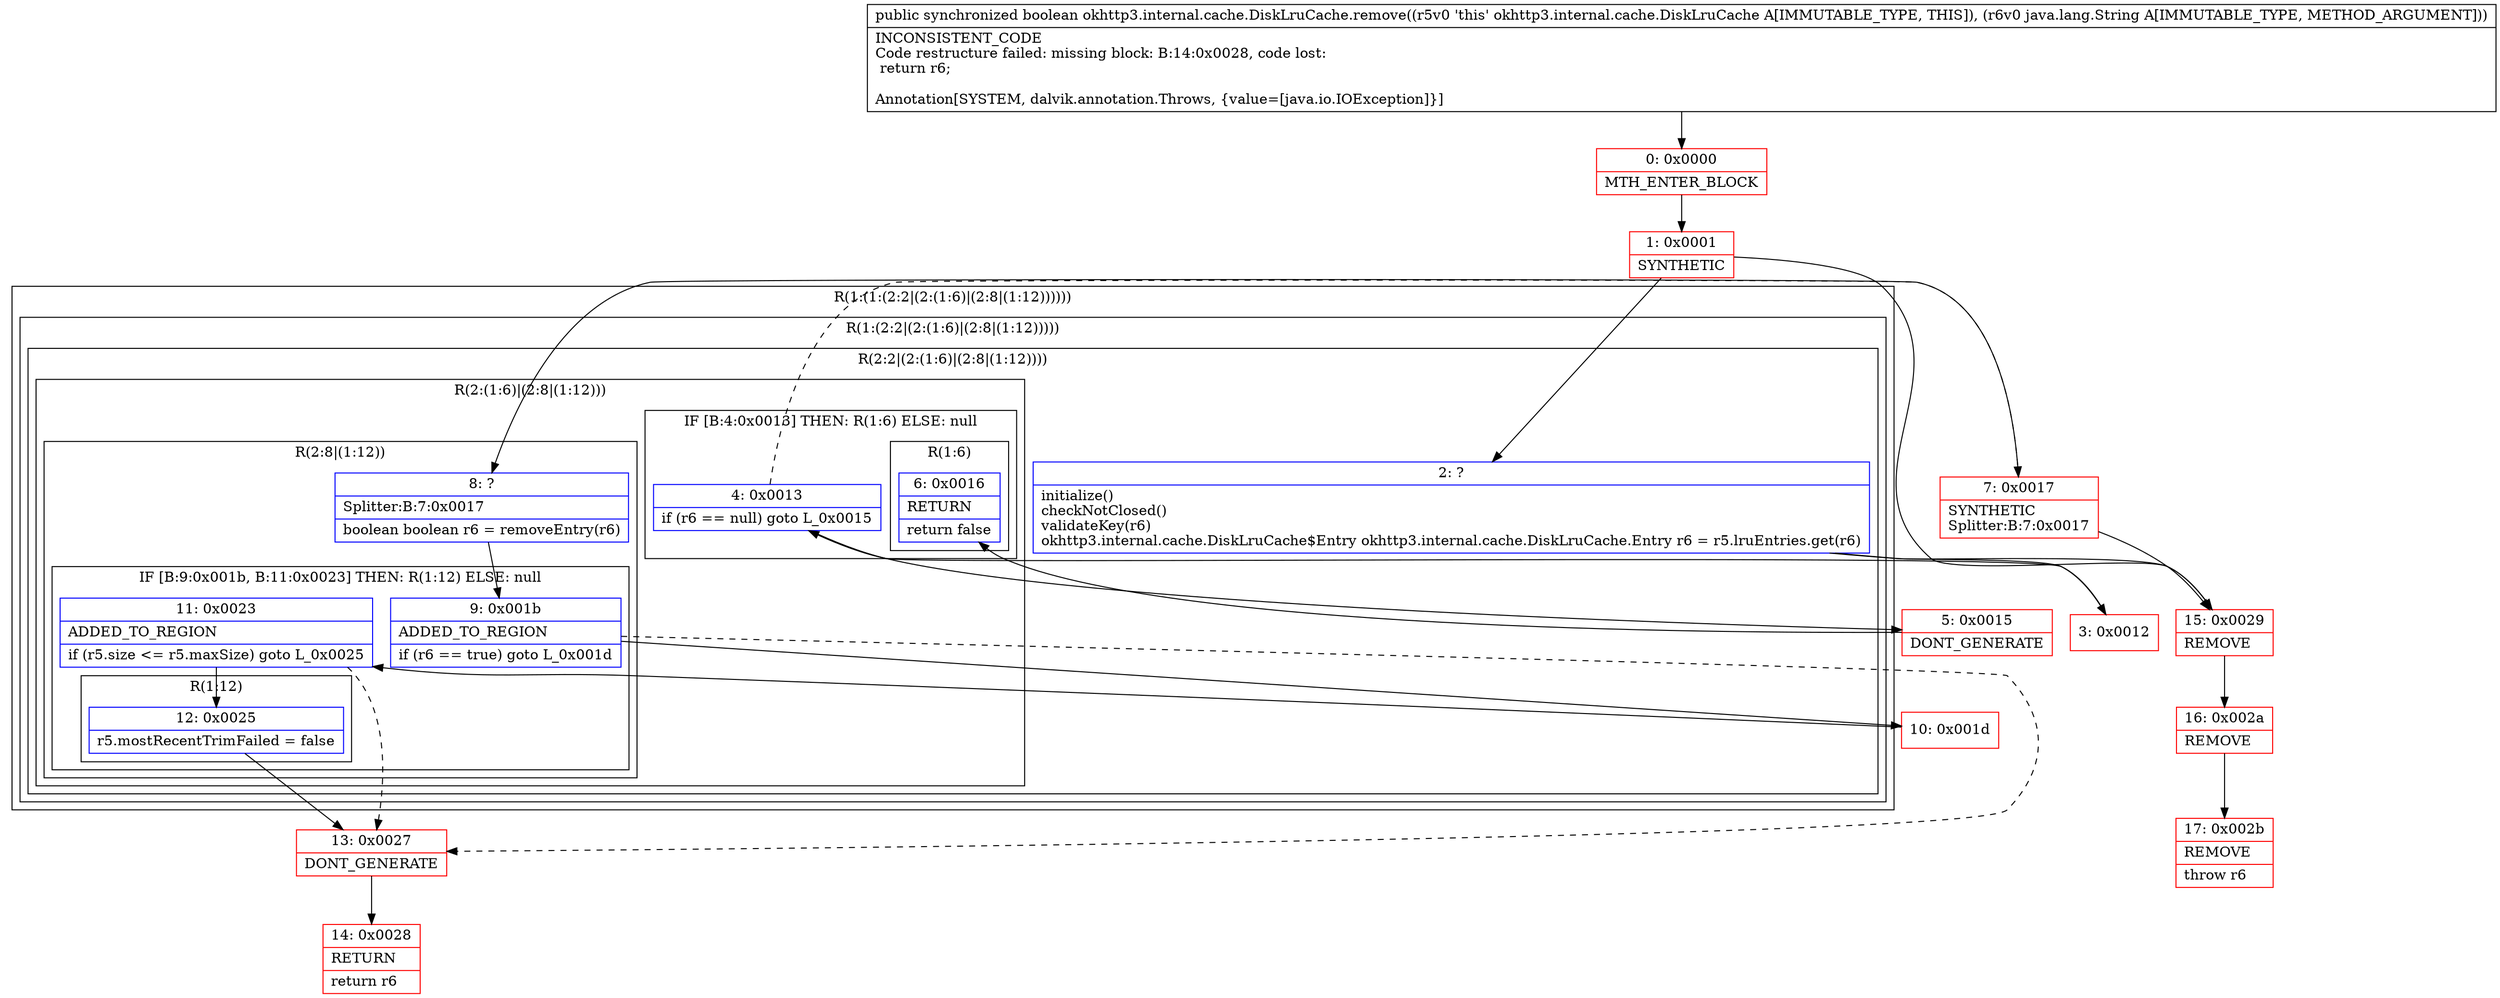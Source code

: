 digraph "CFG forokhttp3.internal.cache.DiskLruCache.remove(Ljava\/lang\/String;)Z" {
subgraph cluster_Region_1059750412 {
label = "R(1:(1:(2:2|(2:(1:6)|(2:8|(1:12))))))";
node [shape=record,color=blue];
subgraph cluster_Region_653268583 {
label = "R(1:(2:2|(2:(1:6)|(2:8|(1:12)))))";
node [shape=record,color=blue];
subgraph cluster_Region_650006649 {
label = "R(2:2|(2:(1:6)|(2:8|(1:12))))";
node [shape=record,color=blue];
Node_2 [shape=record,label="{2\:\ ?|initialize()\lcheckNotClosed()\lvalidateKey(r6)\lokhttp3.internal.cache.DiskLruCache$Entry okhttp3.internal.cache.DiskLruCache.Entry r6 = r5.lruEntries.get(r6)\l}"];
subgraph cluster_Region_2109885222 {
label = "R(2:(1:6)|(2:8|(1:12)))";
node [shape=record,color=blue];
subgraph cluster_IfRegion_1341424734 {
label = "IF [B:4:0x0013] THEN: R(1:6) ELSE: null";
node [shape=record,color=blue];
Node_4 [shape=record,label="{4\:\ 0x0013|if (r6 == null) goto L_0x0015\l}"];
subgraph cluster_Region_1443022871 {
label = "R(1:6)";
node [shape=record,color=blue];
Node_6 [shape=record,label="{6\:\ 0x0016|RETURN\l|return false\l}"];
}
}
subgraph cluster_Region_1056226250 {
label = "R(2:8|(1:12))";
node [shape=record,color=blue];
Node_8 [shape=record,label="{8\:\ ?|Splitter:B:7:0x0017\l|boolean boolean r6 = removeEntry(r6)\l}"];
subgraph cluster_IfRegion_2120983332 {
label = "IF [B:9:0x001b, B:11:0x0023] THEN: R(1:12) ELSE: null";
node [shape=record,color=blue];
Node_9 [shape=record,label="{9\:\ 0x001b|ADDED_TO_REGION\l|if (r6 == true) goto L_0x001d\l}"];
Node_11 [shape=record,label="{11\:\ 0x0023|ADDED_TO_REGION\l|if (r5.size \<= r5.maxSize) goto L_0x0025\l}"];
subgraph cluster_Region_1028856377 {
label = "R(1:12)";
node [shape=record,color=blue];
Node_12 [shape=record,label="{12\:\ 0x0025|r5.mostRecentTrimFailed = false\l}"];
}
}
}
}
}
}
}
Node_0 [shape=record,color=red,label="{0\:\ 0x0000|MTH_ENTER_BLOCK\l}"];
Node_1 [shape=record,color=red,label="{1\:\ 0x0001|SYNTHETIC\l}"];
Node_3 [shape=record,color=red,label="{3\:\ 0x0012}"];
Node_5 [shape=record,color=red,label="{5\:\ 0x0015|DONT_GENERATE\l}"];
Node_7 [shape=record,color=red,label="{7\:\ 0x0017|SYNTHETIC\lSplitter:B:7:0x0017\l}"];
Node_10 [shape=record,color=red,label="{10\:\ 0x001d}"];
Node_13 [shape=record,color=red,label="{13\:\ 0x0027|DONT_GENERATE\l}"];
Node_14 [shape=record,color=red,label="{14\:\ 0x0028|RETURN\l|return r6\l}"];
Node_15 [shape=record,color=red,label="{15\:\ 0x0029|REMOVE\l}"];
Node_16 [shape=record,color=red,label="{16\:\ 0x002a|REMOVE\l}"];
Node_17 [shape=record,color=red,label="{17\:\ 0x002b|REMOVE\l|throw r6\l}"];
MethodNode[shape=record,label="{public synchronized boolean okhttp3.internal.cache.DiskLruCache.remove((r5v0 'this' okhttp3.internal.cache.DiskLruCache A[IMMUTABLE_TYPE, THIS]), (r6v0 java.lang.String A[IMMUTABLE_TYPE, METHOD_ARGUMENT]))  | INCONSISTENT_CODE\lCode restructure failed: missing block: B:14:0x0028, code lost:\l    return r6;\l\lAnnotation[SYSTEM, dalvik.annotation.Throws, \{value=[java.io.IOException]\}]\l}"];
MethodNode -> Node_0;
Node_2 -> Node_3;
Node_2 -> Node_15;
Node_4 -> Node_5;
Node_4 -> Node_7[style=dashed];
Node_8 -> Node_9;
Node_9 -> Node_10;
Node_9 -> Node_13[style=dashed];
Node_11 -> Node_12;
Node_11 -> Node_13[style=dashed];
Node_12 -> Node_13;
Node_0 -> Node_1;
Node_1 -> Node_2;
Node_1 -> Node_15;
Node_3 -> Node_4;
Node_5 -> Node_6;
Node_7 -> Node_8;
Node_7 -> Node_15;
Node_10 -> Node_11;
Node_13 -> Node_14;
Node_15 -> Node_16;
Node_16 -> Node_17;
}

